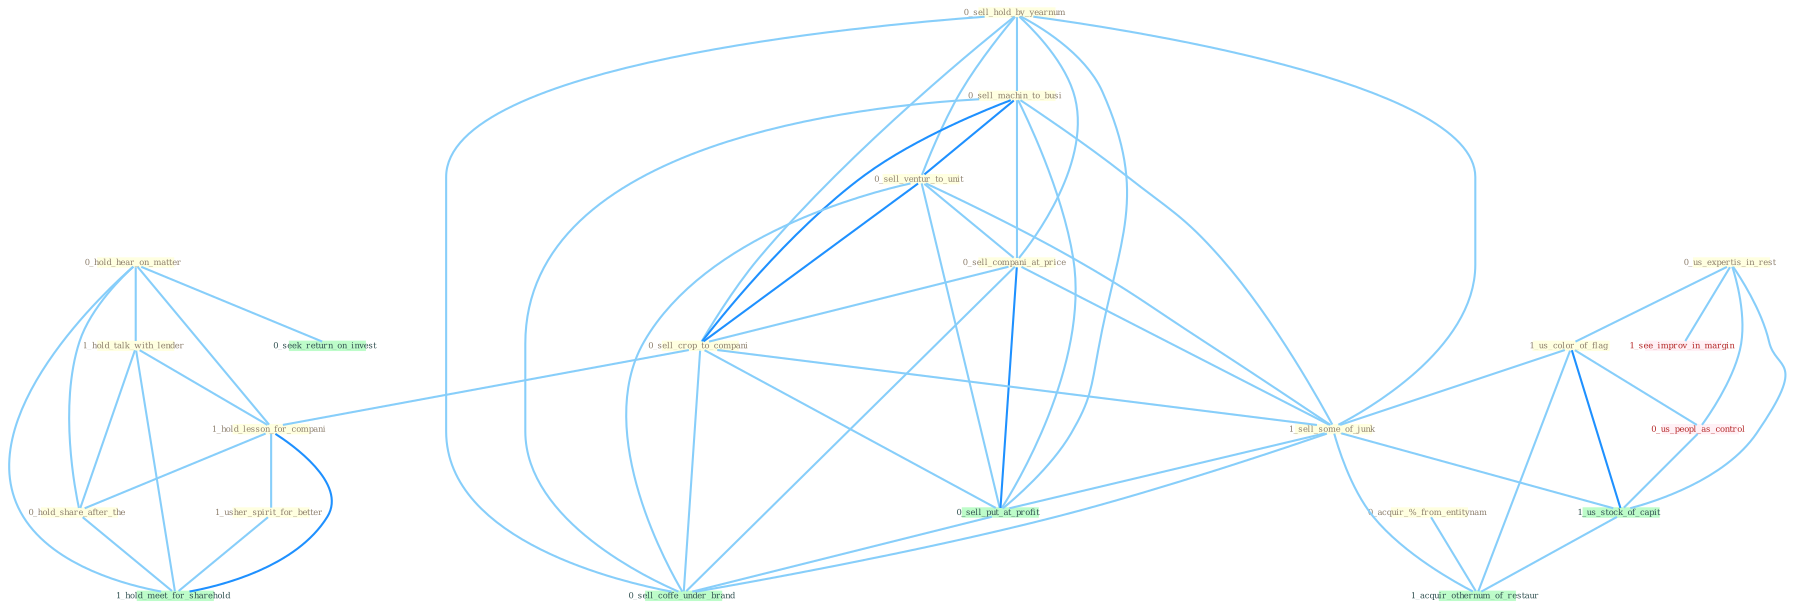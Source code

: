 Graph G{ 
    node
    [shape=polygon,style=filled,width=.5,height=.06,color="#BDFCC9",fixedsize=true,fontsize=4,
    fontcolor="#2f4f4f"];
    {node
    [color="#ffffe0", fontcolor="#8b7d6b"] "0_sell_hold_by_yearnum " "0_sell_machin_to_busi " "0_sell_ventur_to_unit " "0_hold_hear_on_matter " "0_sell_compani_at_price " "0_sell_crop_to_compani " "1_hold_talk_with_lender " "0_us_expertis_in_rest " "1_hold_lesson_for_compani " "1_us_color_of_flag " "0_acquir_%_from_entitynam " "1_sell_some_of_junk " "1_usher_spirit_for_better " "0_hold_share_after_the "}
{node [color="#fff0f5", fontcolor="#b22222"] "0_us_peopl_as_control " "1_see_improv_in_margin "}
edge [color="#B0E2FF"];

	"0_sell_hold_by_yearnum " -- "0_sell_machin_to_busi " [w="1", color="#87cefa" ];
	"0_sell_hold_by_yearnum " -- "0_sell_ventur_to_unit " [w="1", color="#87cefa" ];
	"0_sell_hold_by_yearnum " -- "0_sell_compani_at_price " [w="1", color="#87cefa" ];
	"0_sell_hold_by_yearnum " -- "0_sell_crop_to_compani " [w="1", color="#87cefa" ];
	"0_sell_hold_by_yearnum " -- "1_sell_some_of_junk " [w="1", color="#87cefa" ];
	"0_sell_hold_by_yearnum " -- "0_sell_put_at_profit " [w="1", color="#87cefa" ];
	"0_sell_hold_by_yearnum " -- "0_sell_coffe_under_brand " [w="1", color="#87cefa" ];
	"0_sell_machin_to_busi " -- "0_sell_ventur_to_unit " [w="2", color="#1e90ff" , len=0.8];
	"0_sell_machin_to_busi " -- "0_sell_compani_at_price " [w="1", color="#87cefa" ];
	"0_sell_machin_to_busi " -- "0_sell_crop_to_compani " [w="2", color="#1e90ff" , len=0.8];
	"0_sell_machin_to_busi " -- "1_sell_some_of_junk " [w="1", color="#87cefa" ];
	"0_sell_machin_to_busi " -- "0_sell_put_at_profit " [w="1", color="#87cefa" ];
	"0_sell_machin_to_busi " -- "0_sell_coffe_under_brand " [w="1", color="#87cefa" ];
	"0_sell_ventur_to_unit " -- "0_sell_compani_at_price " [w="1", color="#87cefa" ];
	"0_sell_ventur_to_unit " -- "0_sell_crop_to_compani " [w="2", color="#1e90ff" , len=0.8];
	"0_sell_ventur_to_unit " -- "1_sell_some_of_junk " [w="1", color="#87cefa" ];
	"0_sell_ventur_to_unit " -- "0_sell_put_at_profit " [w="1", color="#87cefa" ];
	"0_sell_ventur_to_unit " -- "0_sell_coffe_under_brand " [w="1", color="#87cefa" ];
	"0_hold_hear_on_matter " -- "1_hold_talk_with_lender " [w="1", color="#87cefa" ];
	"0_hold_hear_on_matter " -- "1_hold_lesson_for_compani " [w="1", color="#87cefa" ];
	"0_hold_hear_on_matter " -- "0_hold_share_after_the " [w="1", color="#87cefa" ];
	"0_hold_hear_on_matter " -- "0_seek_return_on_invest " [w="1", color="#87cefa" ];
	"0_hold_hear_on_matter " -- "1_hold_meet_for_sharehold " [w="1", color="#87cefa" ];
	"0_sell_compani_at_price " -- "0_sell_crop_to_compani " [w="1", color="#87cefa" ];
	"0_sell_compani_at_price " -- "1_sell_some_of_junk " [w="1", color="#87cefa" ];
	"0_sell_compani_at_price " -- "0_sell_put_at_profit " [w="2", color="#1e90ff" , len=0.8];
	"0_sell_compani_at_price " -- "0_sell_coffe_under_brand " [w="1", color="#87cefa" ];
	"0_sell_crop_to_compani " -- "1_hold_lesson_for_compani " [w="1", color="#87cefa" ];
	"0_sell_crop_to_compani " -- "1_sell_some_of_junk " [w="1", color="#87cefa" ];
	"0_sell_crop_to_compani " -- "0_sell_put_at_profit " [w="1", color="#87cefa" ];
	"0_sell_crop_to_compani " -- "0_sell_coffe_under_brand " [w="1", color="#87cefa" ];
	"1_hold_talk_with_lender " -- "1_hold_lesson_for_compani " [w="1", color="#87cefa" ];
	"1_hold_talk_with_lender " -- "0_hold_share_after_the " [w="1", color="#87cefa" ];
	"1_hold_talk_with_lender " -- "1_hold_meet_for_sharehold " [w="1", color="#87cefa" ];
	"0_us_expertis_in_rest " -- "1_us_color_of_flag " [w="1", color="#87cefa" ];
	"0_us_expertis_in_rest " -- "0_us_peopl_as_control " [w="1", color="#87cefa" ];
	"0_us_expertis_in_rest " -- "1_us_stock_of_capit " [w="1", color="#87cefa" ];
	"0_us_expertis_in_rest " -- "1_see_improv_in_margin " [w="1", color="#87cefa" ];
	"1_hold_lesson_for_compani " -- "1_usher_spirit_for_better " [w="1", color="#87cefa" ];
	"1_hold_lesson_for_compani " -- "0_hold_share_after_the " [w="1", color="#87cefa" ];
	"1_hold_lesson_for_compani " -- "1_hold_meet_for_sharehold " [w="2", color="#1e90ff" , len=0.8];
	"1_us_color_of_flag " -- "1_sell_some_of_junk " [w="1", color="#87cefa" ];
	"1_us_color_of_flag " -- "0_us_peopl_as_control " [w="1", color="#87cefa" ];
	"1_us_color_of_flag " -- "1_us_stock_of_capit " [w="2", color="#1e90ff" , len=0.8];
	"1_us_color_of_flag " -- "1_acquir_othernum_of_restaur " [w="1", color="#87cefa" ];
	"0_acquir_%_from_entitynam " -- "1_acquir_othernum_of_restaur " [w="1", color="#87cefa" ];
	"1_sell_some_of_junk " -- "0_sell_put_at_profit " [w="1", color="#87cefa" ];
	"1_sell_some_of_junk " -- "1_us_stock_of_capit " [w="1", color="#87cefa" ];
	"1_sell_some_of_junk " -- "0_sell_coffe_under_brand " [w="1", color="#87cefa" ];
	"1_sell_some_of_junk " -- "1_acquir_othernum_of_restaur " [w="1", color="#87cefa" ];
	"1_usher_spirit_for_better " -- "1_hold_meet_for_sharehold " [w="1", color="#87cefa" ];
	"0_hold_share_after_the " -- "1_hold_meet_for_sharehold " [w="1", color="#87cefa" ];
	"0_us_peopl_as_control " -- "1_us_stock_of_capit " [w="1", color="#87cefa" ];
	"0_sell_put_at_profit " -- "0_sell_coffe_under_brand " [w="1", color="#87cefa" ];
	"1_us_stock_of_capit " -- "1_acquir_othernum_of_restaur " [w="1", color="#87cefa" ];
}